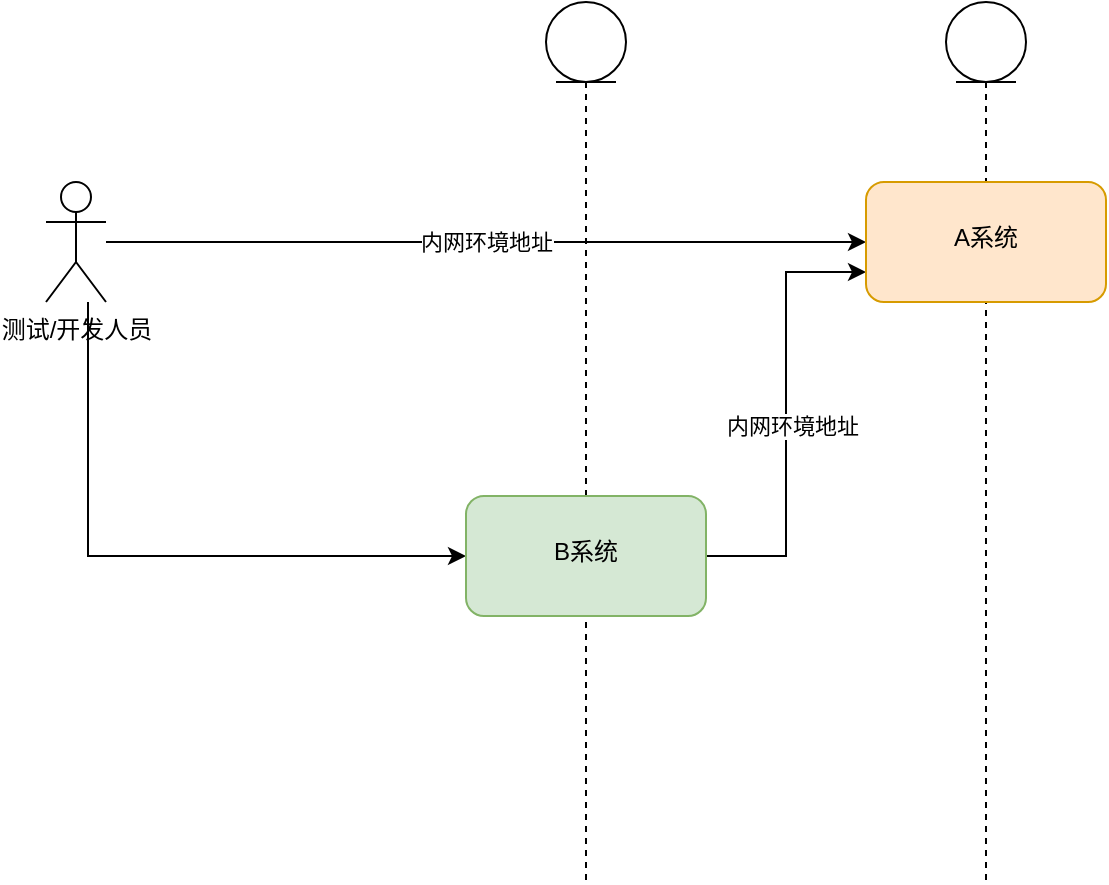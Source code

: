 <mxfile version="22.1.11" type="github">
  <diagram name="第 1 页" id="7C9gG-x3ZE2vfiknPF9B">
    <mxGraphModel dx="1310" dy="825" grid="1" gridSize="10" guides="1" tooltips="1" connect="1" arrows="1" fold="1" page="1" pageScale="1" pageWidth="827" pageHeight="1169" math="0" shadow="0">
      <root>
        <mxCell id="0" />
        <mxCell id="1" parent="0" />
        <mxCell id="xni9AsoQfbjo8UiSi0Ou-1" value="" style="shape=umlLifeline;perimeter=lifelinePerimeter;whiteSpace=wrap;html=1;container=1;dropTarget=0;collapsible=0;recursiveResize=0;outlineConnect=0;portConstraint=eastwest;newEdgeStyle={&quot;curved&quot;:0,&quot;rounded&quot;:0};participant=umlEntity;" vertex="1" parent="1">
          <mxGeometry x="280" y="50" width="40" height="440" as="geometry" />
        </mxCell>
        <mxCell id="xni9AsoQfbjo8UiSi0Ou-2" value="" style="edgeStyle=orthogonalEdgeStyle;rounded=0;orthogonalLoop=1;jettySize=auto;html=1;" edge="1" parent="1" source="xni9AsoQfbjo8UiSi0Ou-5" target="xni9AsoQfbjo8UiSi0Ou-10">
          <mxGeometry relative="1" as="geometry" />
        </mxCell>
        <mxCell id="xni9AsoQfbjo8UiSi0Ou-3" value="内网环境地址" style="edgeLabel;html=1;align=center;verticalAlign=middle;resizable=0;points=[];" vertex="1" connectable="0" parent="xni9AsoQfbjo8UiSi0Ou-2">
          <mxGeometry x="-0.269" relative="1" as="geometry">
            <mxPoint x="51" as="offset" />
          </mxGeometry>
        </mxCell>
        <mxCell id="xni9AsoQfbjo8UiSi0Ou-4" style="edgeStyle=orthogonalEdgeStyle;rounded=0;orthogonalLoop=1;jettySize=auto;html=1;entryX=0;entryY=0.5;entryDx=0;entryDy=0;" edge="1" parent="1" source="xni9AsoQfbjo8UiSi0Ou-5" target="xni9AsoQfbjo8UiSi0Ou-9">
          <mxGeometry relative="1" as="geometry">
            <Array as="points">
              <mxPoint x="51" y="327" />
            </Array>
          </mxGeometry>
        </mxCell>
        <mxCell id="xni9AsoQfbjo8UiSi0Ou-5" value="测试/开发人员" style="shape=umlActor;verticalLabelPosition=bottom;verticalAlign=top;html=1;outlineConnect=0;" vertex="1" parent="1">
          <mxGeometry x="30" y="140" width="30" height="60" as="geometry" />
        </mxCell>
        <mxCell id="xni9AsoQfbjo8UiSi0Ou-6" value="" style="shape=umlLifeline;perimeter=lifelinePerimeter;whiteSpace=wrap;html=1;container=1;dropTarget=0;collapsible=0;recursiveResize=0;outlineConnect=0;portConstraint=eastwest;newEdgeStyle={&quot;curved&quot;:0,&quot;rounded&quot;:0};participant=umlEntity;" vertex="1" parent="1">
          <mxGeometry x="480" y="50" width="40" height="440" as="geometry" />
        </mxCell>
        <mxCell id="xni9AsoQfbjo8UiSi0Ou-7" style="edgeStyle=orthogonalEdgeStyle;rounded=0;orthogonalLoop=1;jettySize=auto;html=1;exitX=1;exitY=0.5;exitDx=0;exitDy=0;entryX=0;entryY=0.75;entryDx=0;entryDy=0;" edge="1" parent="1" source="xni9AsoQfbjo8UiSi0Ou-9" target="xni9AsoQfbjo8UiSi0Ou-10">
          <mxGeometry relative="1" as="geometry" />
        </mxCell>
        <mxCell id="xni9AsoQfbjo8UiSi0Ou-8" value="内网环境地址" style="edgeLabel;html=1;align=center;verticalAlign=middle;resizable=0;points=[];" vertex="1" connectable="0" parent="xni9AsoQfbjo8UiSi0Ou-7">
          <mxGeometry x="-0.049" y="-3" relative="1" as="geometry">
            <mxPoint as="offset" />
          </mxGeometry>
        </mxCell>
        <mxCell id="xni9AsoQfbjo8UiSi0Ou-9" value="&lt;br&gt;B系统" style="rounded=1;whiteSpace=wrap;html=1;verticalAlign=top;fillColor=#d5e8d4;strokeColor=#82b366;" vertex="1" parent="1">
          <mxGeometry x="240" y="297" width="120" height="60" as="geometry" />
        </mxCell>
        <mxCell id="xni9AsoQfbjo8UiSi0Ou-10" value="&lt;br&gt;A系统" style="rounded=1;whiteSpace=wrap;html=1;verticalAlign=top;fillColor=#ffe6cc;strokeColor=#d79b00;" vertex="1" parent="1">
          <mxGeometry x="440" y="140" width="120" height="60" as="geometry" />
        </mxCell>
      </root>
    </mxGraphModel>
  </diagram>
</mxfile>
